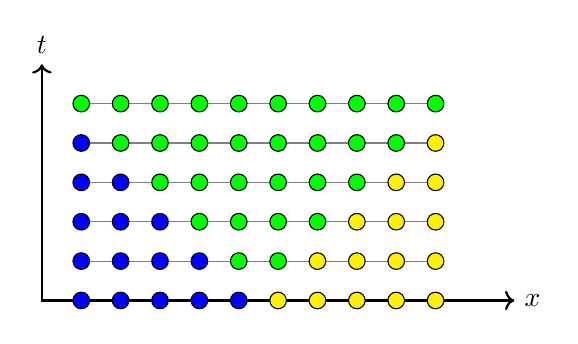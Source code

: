 \begin{tikzpicture}
  \draw[<->,thick] (0,3) node[anchor=south] {$t$}
                |- (6,0) node[anchor=west] {$x$};

  \draw[fill=blue]   (0.5,0) circle (3pt);
  \draw[fill=blue]   (1.0,0) circle (3pt);
  \draw[fill=blue]   (1.5,0) circle (3pt);
  \draw[fill=blue]   (2.0,0) circle (3pt);
  \draw[fill=blue]   (2.5,0) circle (3pt);
  \draw[fill=yellow] (3.0,0) circle (3pt);
  \draw[fill=yellow] (3.5,0) circle (3pt);
  \draw[fill=yellow] (4.0,0) circle (3pt);
  \draw[fill=yellow] (4.5,0) circle (3pt);
  \draw[fill=yellow] (5.0,0) circle (3pt);

  \draw[thin,gray]   (0.5,0.5) -- (5.0,0.5);
  \draw[fill=blue]   (0.5,0.5) circle (3pt);
  \draw[fill=blue]   (1.0,0.5) circle (3pt);
  \draw[fill=blue]   (1.5,0.5) circle (3pt);
  \draw[fill=blue]   (2.0,0.5) circle (3pt);
  \draw[fill=green]  (2.5,0.5) circle (3pt);
  \draw[fill=green]  (3.0,0.5) circle (3pt);
  \draw[fill=yellow] (3.5,0.5) circle (3pt);
  \draw[fill=yellow] (4.0,0.5) circle (3pt);
  \draw[fill=yellow] (4.5,0.5) circle (3pt);
  \draw[fill=yellow] (5.0,0.5) circle (3pt);
  
  \draw[thin,gray]   (0.5,1.0) -- (5.0,1.0);
  \draw[fill=blue]   (0.5,1.0) circle (3pt);
  \draw[fill=blue]   (1.0,1.0) circle (3pt);
  \draw[fill=blue]   (1.5,1.0) circle (3pt);
  \draw[fill=green]  (2.0,1.0) circle (3pt);
  \draw[fill=green]  (2.5,1.0) circle (3pt);
  \draw[fill=green]  (3.0,1.0) circle (3pt);
  \draw[fill=green]  (3.5,1.0) circle (3pt);
  \draw[fill=yellow] (4.0,1.0) circle (3pt);
  \draw[fill=yellow] (4.5,1.0) circle (3pt);
  \draw[fill=yellow] (5.0,1.0) circle (3pt);

  \draw[thin,gray]   (0.5,1.5) -- (5.0,1.5);
  \draw[fill=blue]   (0.5,1.5) circle (3pt);
  \draw[fill=blue]   (1.0,1.5) circle (3pt);
  \draw[fill=green]  (1.5,1.5) circle (3pt);
  \draw[fill=green]  (2.0,1.5) circle (3pt);
  \draw[fill=green]  (2.5,1.5) circle (3pt);
  \draw[fill=green]  (3.0,1.5) circle (3pt);
  \draw[fill=green]  (3.5,1.5) circle (3pt);
  \draw[fill=green]  (4.0,1.5) circle (3pt);
  \draw[fill=yellow] (4.5,1.5) circle (3pt);
  \draw[fill=yellow] (5.0,1.5) circle (3pt);

  \draw[thin,gray]   (0.5,2.0) -- (5.0,2.0);      
  \draw[fill=blue]   (0.5,2.0) circle (3pt);
  \draw[fill=green]  (1.0,2.0) circle (3pt);
  \draw[fill=green]  (1.5,2.0) circle (3pt);
  \draw[fill=green]  (2.0,2.0) circle (3pt);
  \draw[fill=green]  (2.5,2.0) circle (3pt);
  \draw[fill=green]  (3.0,2.0) circle (3pt);
  \draw[fill=green]  (3.5,2.0) circle (3pt);
  \draw[fill=green]  (4.0,2.0) circle (3pt);
  \draw[fill=green]  (4.5,2.0) circle (3pt);
  \draw[fill=yellow] (5.0,2.0) circle (3pt);

  \draw[thin,gray]   (0.5,2.5) -- (5.0,2.5);      
  \draw[fill=green]  (0.5,2.5) circle (3pt);
  \draw[fill=green]  (1.0,2.5) circle (3pt);
  \draw[fill=green]  (1.5,2.5) circle (3pt);
  \draw[fill=green]  (2.0,2.5) circle (3pt);
  \draw[fill=green]  (2.5,2.5) circle (3pt);
  \draw[fill=green]  (3.0,2.5) circle (3pt);
  \draw[fill=green]  (3.5,2.5) circle (3pt);
  \draw[fill=green]  (4.0,2.5) circle (3pt);
  \draw[fill=green]  (4.5,2.5) circle (3pt);
  \draw[fill=green]  (5.0,2.5) circle (3pt);

\end{tikzpicture}
